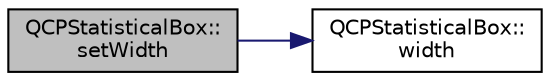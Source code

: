 digraph "QCPStatisticalBox::setWidth"
{
 // LATEX_PDF_SIZE
  edge [fontname="Helvetica",fontsize="10",labelfontname="Helvetica",labelfontsize="10"];
  node [fontname="Helvetica",fontsize="10",shape=record];
  rankdir="LR";
  Node1 [label="QCPStatisticalBox::\lsetWidth",height=0.2,width=0.4,color="black", fillcolor="grey75", style="filled", fontcolor="black",tooltip=" "];
  Node1 -> Node2 [color="midnightblue",fontsize="10",style="solid",fontname="Helvetica"];
  Node2 [label="QCPStatisticalBox::\lwidth",height=0.2,width=0.4,color="black", fillcolor="white", style="filled",URL="$classQCPStatisticalBox.html#ae589b7481dec6ef8e50ebb6492d296f1",tooltip=" "];
}
